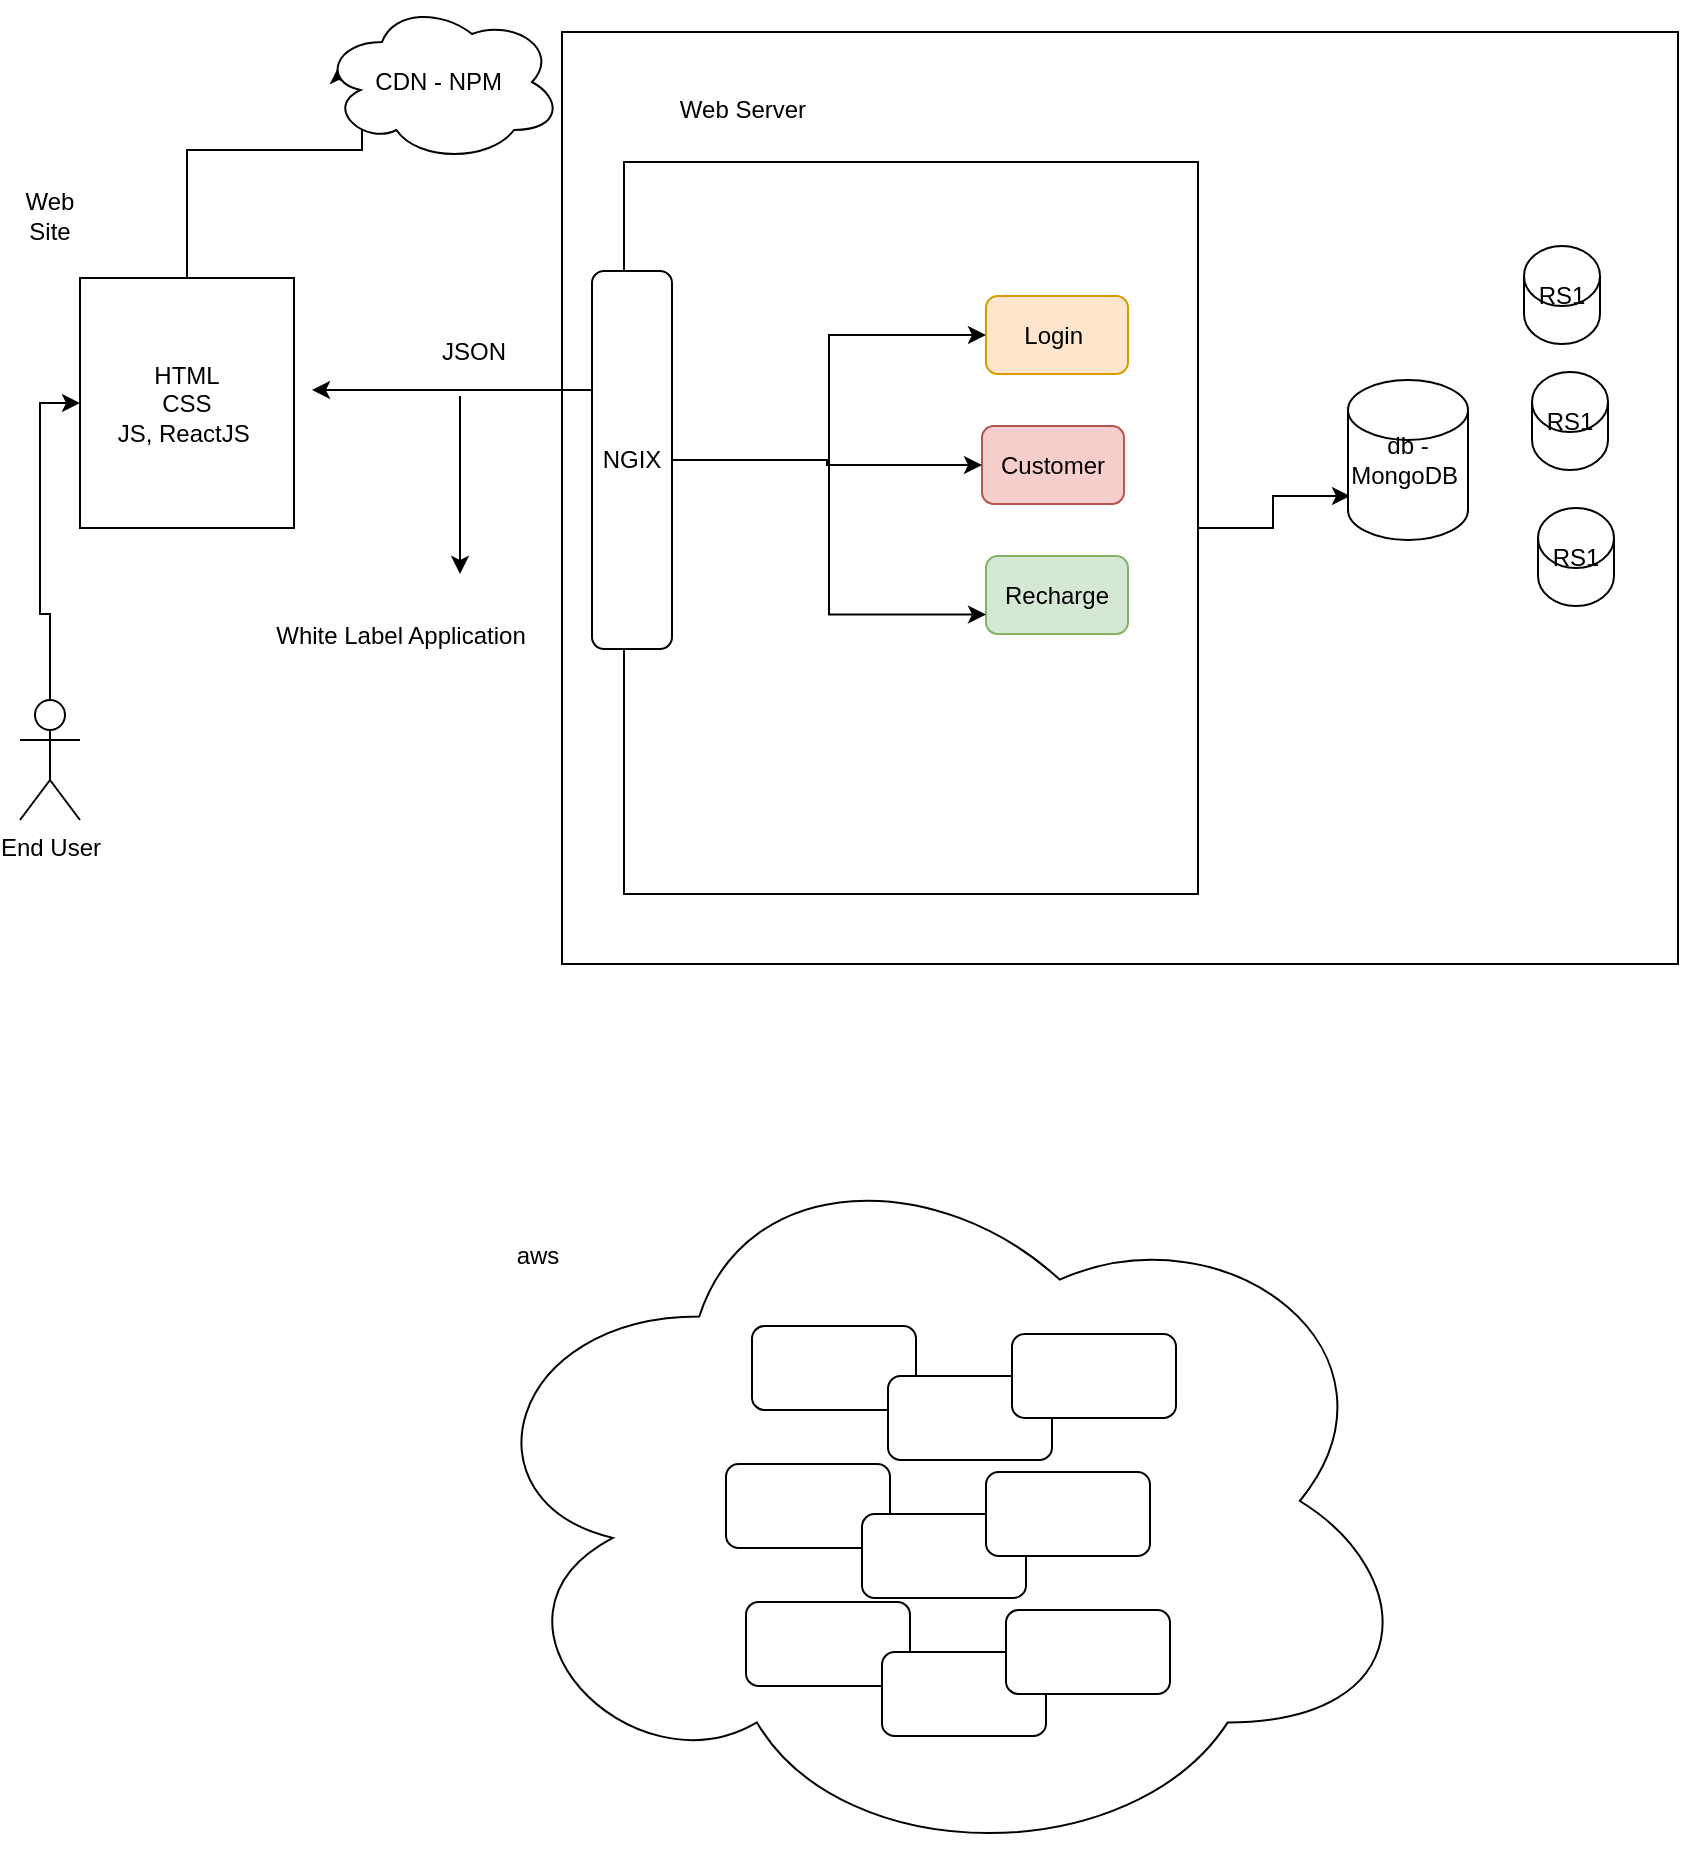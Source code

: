<mxfile version="13.6.2" type="device"><diagram id="xmyEU8XMe1zO86F5tcyT" name="Page-1"><mxGraphModel dx="1504" dy="491" grid="0" gridSize="10" guides="1" tooltips="1" connect="1" arrows="1" fold="1" page="0" pageScale="1" pageWidth="850" pageHeight="1100" math="0" shadow="0"><root><mxCell id="0"/><mxCell id="1" parent="0"/><mxCell id="eYZsuG0q4yK5uL_cydXO-27" value="" style="rounded=0;whiteSpace=wrap;html=1;" vertex="1" parent="1"><mxGeometry x="196" y="29" width="558" height="466" as="geometry"/></mxCell><mxCell id="eYZsuG0q4yK5uL_cydXO-3" style="edgeStyle=orthogonalEdgeStyle;rounded=0;orthogonalLoop=1;jettySize=auto;html=1;entryX=0;entryY=0.5;entryDx=0;entryDy=0;" edge="1" parent="1" source="eYZsuG0q4yK5uL_cydXO-1" target="eYZsuG0q4yK5uL_cydXO-2"><mxGeometry relative="1" as="geometry"/></mxCell><mxCell id="eYZsuG0q4yK5uL_cydXO-1" value="End User" style="shape=umlActor;verticalLabelPosition=bottom;verticalAlign=top;html=1;outlineConnect=0;" vertex="1" parent="1"><mxGeometry x="-75" y="363" width="30" height="60" as="geometry"/></mxCell><mxCell id="eYZsuG0q4yK5uL_cydXO-6" style="edgeStyle=orthogonalEdgeStyle;rounded=0;orthogonalLoop=1;jettySize=auto;html=1;entryX=0.07;entryY=0.4;entryDx=0;entryDy=0;entryPerimeter=0;" edge="1" parent="1" source="eYZsuG0q4yK5uL_cydXO-2" target="eYZsuG0q4yK5uL_cydXO-4"><mxGeometry relative="1" as="geometry"><Array as="points"><mxPoint x="9" y="88"/><mxPoint x="96" y="88"/><mxPoint x="96" y="52"/></Array></mxGeometry></mxCell><mxCell id="eYZsuG0q4yK5uL_cydXO-2" value="HTML&lt;br&gt;CSS&lt;br&gt;JS, ReactJS&amp;nbsp;" style="rounded=0;whiteSpace=wrap;html=1;" vertex="1" parent="1"><mxGeometry x="-45" y="152" width="107" height="125" as="geometry"/></mxCell><mxCell id="eYZsuG0q4yK5uL_cydXO-4" value="CDN - NPM&amp;nbsp;" style="ellipse;shape=cloud;whiteSpace=wrap;html=1;" vertex="1" parent="1"><mxGeometry x="76" y="14" width="120" height="80" as="geometry"/></mxCell><mxCell id="eYZsuG0q4yK5uL_cydXO-7" value="JSON" style="text;html=1;strokeColor=none;fillColor=none;align=center;verticalAlign=middle;whiteSpace=wrap;rounded=0;" vertex="1" parent="1"><mxGeometry x="132" y="179" width="40" height="20" as="geometry"/></mxCell><mxCell id="eYZsuG0q4yK5uL_cydXO-8" value="" style="endArrow=classic;html=1;" edge="1" parent="1"><mxGeometry width="50" height="50" relative="1" as="geometry"><mxPoint x="228" y="208" as="sourcePoint"/><mxPoint x="71" y="208" as="targetPoint"/></mxGeometry></mxCell><mxCell id="eYZsuG0q4yK5uL_cydXO-16" style="edgeStyle=orthogonalEdgeStyle;rounded=0;orthogonalLoop=1;jettySize=auto;html=1;entryX=0.017;entryY=0.725;entryDx=0;entryDy=0;entryPerimeter=0;" edge="1" parent="1" source="eYZsuG0q4yK5uL_cydXO-9" target="eYZsuG0q4yK5uL_cydXO-15"><mxGeometry relative="1" as="geometry"/></mxCell><mxCell id="eYZsuG0q4yK5uL_cydXO-9" value="" style="rounded=0;whiteSpace=wrap;html=1;" vertex="1" parent="1"><mxGeometry x="227" y="94" width="287" height="366" as="geometry"/></mxCell><mxCell id="eYZsuG0q4yK5uL_cydXO-10" value="Web Server" style="text;html=1;strokeColor=none;fillColor=none;align=center;verticalAlign=middle;whiteSpace=wrap;rounded=0;" vertex="1" parent="1"><mxGeometry x="232" y="58" width="109" height="20" as="geometry"/></mxCell><mxCell id="eYZsuG0q4yK5uL_cydXO-12" value="Login&amp;nbsp;" style="rounded=1;whiteSpace=wrap;html=1;fillColor=#ffe6cc;strokeColor=#d79b00;" vertex="1" parent="1"><mxGeometry x="408" y="161" width="71" height="39" as="geometry"/></mxCell><mxCell id="eYZsuG0q4yK5uL_cydXO-13" value="Customer" style="rounded=1;whiteSpace=wrap;html=1;fillColor=#f8cecc;strokeColor=#b85450;" vertex="1" parent="1"><mxGeometry x="406" y="226" width="71" height="39" as="geometry"/></mxCell><mxCell id="eYZsuG0q4yK5uL_cydXO-14" value="Recharge" style="rounded=1;whiteSpace=wrap;html=1;fillColor=#d5e8d4;strokeColor=#82b366;" vertex="1" parent="1"><mxGeometry x="408" y="291" width="71" height="39" as="geometry"/></mxCell><mxCell id="eYZsuG0q4yK5uL_cydXO-15" value="db - MongoDB&amp;nbsp;" style="shape=cylinder2;whiteSpace=wrap;html=1;boundedLbl=1;backgroundOutline=1;size=15;" vertex="1" parent="1"><mxGeometry x="589" y="203" width="60" height="80" as="geometry"/></mxCell><mxCell id="eYZsuG0q4yK5uL_cydXO-17" value="RS1" style="shape=cylinder2;whiteSpace=wrap;html=1;boundedLbl=1;backgroundOutline=1;size=15;" vertex="1" parent="1"><mxGeometry x="677" y="136" width="38" height="49" as="geometry"/></mxCell><mxCell id="eYZsuG0q4yK5uL_cydXO-18" value="RS1" style="shape=cylinder2;whiteSpace=wrap;html=1;boundedLbl=1;backgroundOutline=1;size=15;" vertex="1" parent="1"><mxGeometry x="681" y="199" width="38" height="49" as="geometry"/></mxCell><mxCell id="eYZsuG0q4yK5uL_cydXO-19" value="RS1" style="shape=cylinder2;whiteSpace=wrap;html=1;boundedLbl=1;backgroundOutline=1;size=15;" vertex="1" parent="1"><mxGeometry x="684" y="267" width="38" height="49" as="geometry"/></mxCell><mxCell id="eYZsuG0q4yK5uL_cydXO-21" style="edgeStyle=orthogonalEdgeStyle;rounded=0;orthogonalLoop=1;jettySize=auto;html=1;" edge="1" parent="1" source="eYZsuG0q4yK5uL_cydXO-20" target="eYZsuG0q4yK5uL_cydXO-12"><mxGeometry relative="1" as="geometry"/></mxCell><mxCell id="eYZsuG0q4yK5uL_cydXO-22" style="edgeStyle=orthogonalEdgeStyle;rounded=0;orthogonalLoop=1;jettySize=auto;html=1;" edge="1" parent="1" source="eYZsuG0q4yK5uL_cydXO-20" target="eYZsuG0q4yK5uL_cydXO-13"><mxGeometry relative="1" as="geometry"/></mxCell><mxCell id="eYZsuG0q4yK5uL_cydXO-23" style="edgeStyle=orthogonalEdgeStyle;rounded=0;orthogonalLoop=1;jettySize=auto;html=1;entryX=0;entryY=0.75;entryDx=0;entryDy=0;" edge="1" parent="1" source="eYZsuG0q4yK5uL_cydXO-20" target="eYZsuG0q4yK5uL_cydXO-14"><mxGeometry relative="1" as="geometry"/></mxCell><mxCell id="eYZsuG0q4yK5uL_cydXO-20" value="NGIX" style="rounded=1;whiteSpace=wrap;html=1;" vertex="1" parent="1"><mxGeometry x="211" y="148.5" width="40" height="189" as="geometry"/></mxCell><mxCell id="eYZsuG0q4yK5uL_cydXO-24" value="" style="endArrow=classic;html=1;" edge="1" parent="1"><mxGeometry width="50" height="50" relative="1" as="geometry"><mxPoint x="145" y="211" as="sourcePoint"/><mxPoint x="145" y="300" as="targetPoint"/></mxGeometry></mxCell><mxCell id="eYZsuG0q4yK5uL_cydXO-25" value="Web Site" style="text;html=1;strokeColor=none;fillColor=none;align=center;verticalAlign=middle;whiteSpace=wrap;rounded=0;" vertex="1" parent="1"><mxGeometry x="-80" y="111" width="40" height="20" as="geometry"/></mxCell><mxCell id="eYZsuG0q4yK5uL_cydXO-26" value="White Label Application" style="text;html=1;align=center;verticalAlign=middle;resizable=0;points=[];autosize=1;" vertex="1" parent="1"><mxGeometry x="47" y="322" width="135" height="18" as="geometry"/></mxCell><mxCell id="eYZsuG0q4yK5uL_cydXO-28" value="" style="ellipse;shape=cloud;whiteSpace=wrap;html=1;" vertex="1" parent="1"><mxGeometry x="144.5" y="579" width="480.5" height="369" as="geometry"/></mxCell><mxCell id="eYZsuG0q4yK5uL_cydXO-29" value="aws" style="text;html=1;strokeColor=none;fillColor=none;align=center;verticalAlign=middle;whiteSpace=wrap;rounded=0;" vertex="1" parent="1"><mxGeometry x="164" y="631" width="40" height="20" as="geometry"/></mxCell><mxCell id="eYZsuG0q4yK5uL_cydXO-31" value="" style="rounded=1;whiteSpace=wrap;html=1;" vertex="1" parent="1"><mxGeometry x="278" y="745" width="82" height="42" as="geometry"/></mxCell><mxCell id="eYZsuG0q4yK5uL_cydXO-32" value="" style="rounded=1;whiteSpace=wrap;html=1;" vertex="1" parent="1"><mxGeometry x="346" y="770" width="82" height="42" as="geometry"/></mxCell><mxCell id="eYZsuG0q4yK5uL_cydXO-33" value="" style="rounded=1;whiteSpace=wrap;html=1;" vertex="1" parent="1"><mxGeometry x="408" y="749" width="82" height="42" as="geometry"/></mxCell><mxCell id="eYZsuG0q4yK5uL_cydXO-35" value="" style="rounded=1;whiteSpace=wrap;html=1;" vertex="1" parent="1"><mxGeometry x="288" y="814" width="82" height="42" as="geometry"/></mxCell><mxCell id="eYZsuG0q4yK5uL_cydXO-36" value="" style="rounded=1;whiteSpace=wrap;html=1;" vertex="1" parent="1"><mxGeometry x="356" y="839" width="82" height="42" as="geometry"/></mxCell><mxCell id="eYZsuG0q4yK5uL_cydXO-37" value="" style="rounded=1;whiteSpace=wrap;html=1;" vertex="1" parent="1"><mxGeometry x="418" y="818" width="82" height="42" as="geometry"/></mxCell><mxCell id="eYZsuG0q4yK5uL_cydXO-38" value="" style="rounded=1;whiteSpace=wrap;html=1;" vertex="1" parent="1"><mxGeometry x="291" y="676" width="82" height="42" as="geometry"/></mxCell><mxCell id="eYZsuG0q4yK5uL_cydXO-39" value="" style="rounded=1;whiteSpace=wrap;html=1;" vertex="1" parent="1"><mxGeometry x="359" y="701" width="82" height="42" as="geometry"/></mxCell><mxCell id="eYZsuG0q4yK5uL_cydXO-40" value="" style="rounded=1;whiteSpace=wrap;html=1;" vertex="1" parent="1"><mxGeometry x="421" y="680" width="82" height="42" as="geometry"/></mxCell></root></mxGraphModel></diagram></mxfile>